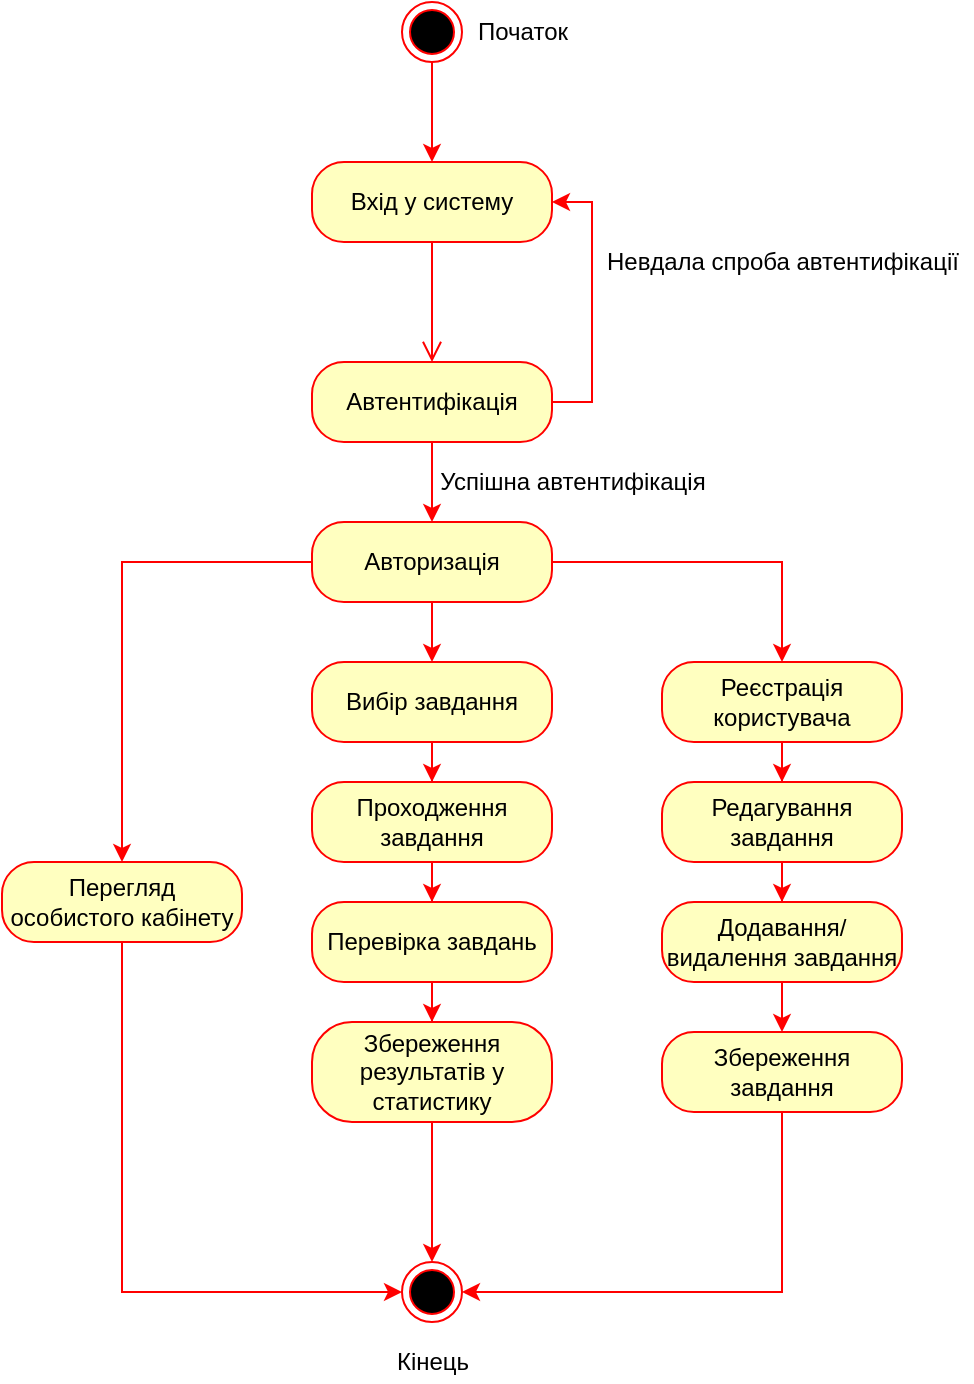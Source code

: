 <mxfile version="15.9.4" type="google"><diagram id="tOn6toFGCATm77FICRVL" name="Page-1"><mxGraphModel dx="1422" dy="754" grid="0" gridSize="10" guides="1" tooltips="1" connect="1" arrows="1" fold="1" page="1" pageScale="1" pageWidth="850" pageHeight="1100" math="0" shadow="0"><root><mxCell id="0"/><mxCell id="1" parent="0"/><mxCell id="FITXUuARWtLAHThcTWWu-36" style="edgeStyle=orthogonalEdgeStyle;rounded=0;orthogonalLoop=1;jettySize=auto;html=1;exitX=0.5;exitY=1;exitDx=0;exitDy=0;strokeColor=#FF0000;" parent="1" source="FITXUuARWtLAHThcTWWu-1" target="FITXUuARWtLAHThcTWWu-3" edge="1"><mxGeometry relative="1" as="geometry"/></mxCell><mxCell id="FITXUuARWtLAHThcTWWu-1" value="" style="ellipse;html=1;shape=endState;fillColor=#000000;strokeColor=#ff0000;" parent="1" vertex="1"><mxGeometry x="380" y="200" width="30" height="30" as="geometry"/></mxCell><mxCell id="FITXUuARWtLAHThcTWWu-2" value="Початок" style="text;html=1;align=center;verticalAlign=middle;resizable=0;points=[];autosize=1;strokeColor=none;fillColor=none;" parent="1" vertex="1"><mxGeometry x="410" y="205" width="60" height="20" as="geometry"/></mxCell><mxCell id="FITXUuARWtLAHThcTWWu-3" value="Вхід у систему" style="rounded=1;whiteSpace=wrap;html=1;arcSize=40;fontColor=#000000;fillColor=#ffffc0;strokeColor=#ff0000;" parent="1" vertex="1"><mxGeometry x="335" y="280" width="120" height="40" as="geometry"/></mxCell><mxCell id="FITXUuARWtLAHThcTWWu-4" value="" style="edgeStyle=orthogonalEdgeStyle;html=1;verticalAlign=bottom;endArrow=open;endSize=8;strokeColor=#ff0000;rounded=0;" parent="1" source="FITXUuARWtLAHThcTWWu-3" edge="1"><mxGeometry relative="1" as="geometry"><mxPoint x="395" y="380" as="targetPoint"/></mxGeometry></mxCell><mxCell id="FITXUuARWtLAHThcTWWu-6" style="edgeStyle=orthogonalEdgeStyle;rounded=0;orthogonalLoop=1;jettySize=auto;html=1;exitX=1;exitY=0.5;exitDx=0;exitDy=0;entryX=1;entryY=0.5;entryDx=0;entryDy=0;strokeColor=#FF0000;" parent="1" source="FITXUuARWtLAHThcTWWu-5" target="FITXUuARWtLAHThcTWWu-3" edge="1"><mxGeometry relative="1" as="geometry"/></mxCell><mxCell id="FITXUuARWtLAHThcTWWu-11" style="edgeStyle=orthogonalEdgeStyle;rounded=0;orthogonalLoop=1;jettySize=auto;html=1;exitX=0.5;exitY=1;exitDx=0;exitDy=0;entryX=0.5;entryY=0;entryDx=0;entryDy=0;strokeColor=#FF0000;" parent="1" source="FITXUuARWtLAHThcTWWu-5" target="FITXUuARWtLAHThcTWWu-10" edge="1"><mxGeometry relative="1" as="geometry"/></mxCell><mxCell id="FITXUuARWtLAHThcTWWu-5" value="Автентифікація" style="rounded=1;whiteSpace=wrap;html=1;arcSize=40;fontColor=#000000;fillColor=#ffffc0;strokeColor=#ff0000;" parent="1" vertex="1"><mxGeometry x="335" y="380" width="120" height="40" as="geometry"/></mxCell><mxCell id="FITXUuARWtLAHThcTWWu-7" value="Невдала спроба автентифікації" style="text;html=1;align=center;verticalAlign=middle;resizable=0;points=[];autosize=1;strokeColor=none;fillColor=none;" parent="1" vertex="1"><mxGeometry x="475" y="320" width="190" height="20" as="geometry"/></mxCell><mxCell id="FITXUuARWtLAHThcTWWu-24" style="edgeStyle=orthogonalEdgeStyle;rounded=0;orthogonalLoop=1;jettySize=auto;html=1;exitX=0.5;exitY=1;exitDx=0;exitDy=0;entryX=0.5;entryY=0;entryDx=0;entryDy=0;strokeColor=#FF0000;" parent="1" source="FITXUuARWtLAHThcTWWu-10" target="FITXUuARWtLAHThcTWWu-13" edge="1"><mxGeometry relative="1" as="geometry"/></mxCell><mxCell id="FITXUuARWtLAHThcTWWu-29" style="edgeStyle=orthogonalEdgeStyle;rounded=0;orthogonalLoop=1;jettySize=auto;html=1;exitX=1;exitY=0.5;exitDx=0;exitDy=0;strokeColor=#FF0000;" parent="1" source="FITXUuARWtLAHThcTWWu-10" target="FITXUuARWtLAHThcTWWu-14" edge="1"><mxGeometry relative="1" as="geometry"/></mxCell><mxCell id="FITXUuARWtLAHThcTWWu-35" style="edgeStyle=orthogonalEdgeStyle;rounded=0;orthogonalLoop=1;jettySize=auto;html=1;exitX=0;exitY=0.5;exitDx=0;exitDy=0;strokeColor=#FF0000;" parent="1" source="FITXUuARWtLAHThcTWWu-10" target="FITXUuARWtLAHThcTWWu-15" edge="1"><mxGeometry relative="1" as="geometry"/></mxCell><mxCell id="FITXUuARWtLAHThcTWWu-10" value="Авторизація" style="rounded=1;whiteSpace=wrap;html=1;arcSize=40;fontColor=#000000;fillColor=#ffffc0;strokeColor=#ff0000;" parent="1" vertex="1"><mxGeometry x="335" y="460" width="120" height="40" as="geometry"/></mxCell><mxCell id="FITXUuARWtLAHThcTWWu-12" value="Успішна автентифікація" style="text;html=1;align=center;verticalAlign=middle;resizable=0;points=[];autosize=1;strokeColor=none;fillColor=none;" parent="1" vertex="1"><mxGeometry x="390" y="430" width="150" height="20" as="geometry"/></mxCell><mxCell id="FITXUuARWtLAHThcTWWu-25" style="edgeStyle=orthogonalEdgeStyle;rounded=0;orthogonalLoop=1;jettySize=auto;html=1;exitX=0.5;exitY=1;exitDx=0;exitDy=0;strokeColor=#FF0000;" parent="1" source="FITXUuARWtLAHThcTWWu-13" target="FITXUuARWtLAHThcTWWu-16" edge="1"><mxGeometry relative="1" as="geometry"/></mxCell><mxCell id="FITXUuARWtLAHThcTWWu-13" value="Вибір завдання" style="rounded=1;whiteSpace=wrap;html=1;arcSize=40;fontColor=#000000;fillColor=#ffffc0;strokeColor=#ff0000;" parent="1" vertex="1"><mxGeometry x="335" y="530" width="120" height="40" as="geometry"/></mxCell><mxCell id="FITXUuARWtLAHThcTWWu-30" style="edgeStyle=orthogonalEdgeStyle;rounded=0;orthogonalLoop=1;jettySize=auto;html=1;exitX=0.5;exitY=1;exitDx=0;exitDy=0;strokeColor=#FF0000;" parent="1" source="FITXUuARWtLAHThcTWWu-14" target="FITXUuARWtLAHThcTWWu-19" edge="1"><mxGeometry relative="1" as="geometry"/></mxCell><mxCell id="FITXUuARWtLAHThcTWWu-14" value="Реєстрація користувача" style="rounded=1;whiteSpace=wrap;html=1;arcSize=40;fontColor=#000000;fillColor=#ffffc0;strokeColor=#ff0000;" parent="1" vertex="1"><mxGeometry x="510" y="530" width="120" height="40" as="geometry"/></mxCell><mxCell id="FITXUuARWtLAHThcTWWu-34" style="edgeStyle=orthogonalEdgeStyle;rounded=0;orthogonalLoop=1;jettySize=auto;html=1;exitX=0.5;exitY=1;exitDx=0;exitDy=0;entryX=0;entryY=0.5;entryDx=0;entryDy=0;strokeColor=#FF0000;" parent="1" source="FITXUuARWtLAHThcTWWu-15" target="FITXUuARWtLAHThcTWWu-22" edge="1"><mxGeometry relative="1" as="geometry"/></mxCell><mxCell id="FITXUuARWtLAHThcTWWu-15" value="Перегляд особистого кабінету" style="rounded=1;whiteSpace=wrap;html=1;arcSize=40;fontColor=#000000;fillColor=#ffffc0;strokeColor=#ff0000;" parent="1" vertex="1"><mxGeometry x="180" y="630" width="120" height="40" as="geometry"/></mxCell><mxCell id="FITXUuARWtLAHThcTWWu-26" style="edgeStyle=orthogonalEdgeStyle;rounded=0;orthogonalLoop=1;jettySize=auto;html=1;exitX=0.5;exitY=1;exitDx=0;exitDy=0;strokeColor=#FF0000;" parent="1" source="FITXUuARWtLAHThcTWWu-16" target="FITXUuARWtLAHThcTWWu-17" edge="1"><mxGeometry relative="1" as="geometry"/></mxCell><mxCell id="FITXUuARWtLAHThcTWWu-16" value="Проходження завдання" style="rounded=1;whiteSpace=wrap;html=1;arcSize=40;fontColor=#000000;fillColor=#ffffc0;strokeColor=#ff0000;" parent="1" vertex="1"><mxGeometry x="335" y="590" width="120" height="40" as="geometry"/></mxCell><mxCell id="FITXUuARWtLAHThcTWWu-27" style="edgeStyle=orthogonalEdgeStyle;rounded=0;orthogonalLoop=1;jettySize=auto;html=1;exitX=0.5;exitY=1;exitDx=0;exitDy=0;strokeColor=#FF0000;" parent="1" source="FITXUuARWtLAHThcTWWu-17" target="FITXUuARWtLAHThcTWWu-18" edge="1"><mxGeometry relative="1" as="geometry"/></mxCell><mxCell id="FITXUuARWtLAHThcTWWu-17" value="Перевірка завдань" style="rounded=1;whiteSpace=wrap;html=1;arcSize=40;fontColor=#000000;fillColor=#ffffc0;strokeColor=#ff0000;" parent="1" vertex="1"><mxGeometry x="335" y="650" width="120" height="40" as="geometry"/></mxCell><mxCell id="FITXUuARWtLAHThcTWWu-28" style="edgeStyle=orthogonalEdgeStyle;rounded=0;orthogonalLoop=1;jettySize=auto;html=1;exitX=0.5;exitY=1;exitDx=0;exitDy=0;strokeColor=#FF0000;" parent="1" source="FITXUuARWtLAHThcTWWu-18" target="FITXUuARWtLAHThcTWWu-22" edge="1"><mxGeometry relative="1" as="geometry"/></mxCell><mxCell id="FITXUuARWtLAHThcTWWu-18" value="Збереження результатів у статистику" style="rounded=1;whiteSpace=wrap;html=1;arcSize=40;fontColor=#000000;fillColor=#ffffc0;strokeColor=#ff0000;" parent="1" vertex="1"><mxGeometry x="335" y="710" width="120" height="50" as="geometry"/></mxCell><mxCell id="FITXUuARWtLAHThcTWWu-31" style="edgeStyle=orthogonalEdgeStyle;rounded=0;orthogonalLoop=1;jettySize=auto;html=1;exitX=0.5;exitY=1;exitDx=0;exitDy=0;strokeColor=#FF0000;" parent="1" source="FITXUuARWtLAHThcTWWu-19" target="FITXUuARWtLAHThcTWWu-20" edge="1"><mxGeometry relative="1" as="geometry"/></mxCell><mxCell id="FITXUuARWtLAHThcTWWu-19" value="Редагування завдання" style="rounded=1;whiteSpace=wrap;html=1;arcSize=40;fontColor=#000000;fillColor=#ffffc0;strokeColor=#ff0000;" parent="1" vertex="1"><mxGeometry x="510" y="590" width="120" height="40" as="geometry"/></mxCell><mxCell id="FITXUuARWtLAHThcTWWu-32" style="edgeStyle=orthogonalEdgeStyle;rounded=0;orthogonalLoop=1;jettySize=auto;html=1;exitX=0.5;exitY=1;exitDx=0;exitDy=0;strokeColor=#FF0000;" parent="1" source="FITXUuARWtLAHThcTWWu-20" target="FITXUuARWtLAHThcTWWu-21" edge="1"><mxGeometry relative="1" as="geometry"/></mxCell><mxCell id="FITXUuARWtLAHThcTWWu-20" value="Додавання/видалення завдання" style="rounded=1;whiteSpace=wrap;html=1;arcSize=40;fontColor=#000000;fillColor=#ffffc0;strokeColor=#ff0000;" parent="1" vertex="1"><mxGeometry x="510" y="650" width="120" height="40" as="geometry"/></mxCell><mxCell id="FITXUuARWtLAHThcTWWu-33" style="edgeStyle=orthogonalEdgeStyle;rounded=0;orthogonalLoop=1;jettySize=auto;html=1;exitX=0.5;exitY=1;exitDx=0;exitDy=0;entryX=1;entryY=0.5;entryDx=0;entryDy=0;strokeColor=#FF0000;" parent="1" source="FITXUuARWtLAHThcTWWu-21" target="FITXUuARWtLAHThcTWWu-22" edge="1"><mxGeometry relative="1" as="geometry"/></mxCell><mxCell id="FITXUuARWtLAHThcTWWu-21" value="Збереження завдання" style="rounded=1;whiteSpace=wrap;html=1;arcSize=40;fontColor=#000000;fillColor=#ffffc0;strokeColor=#ff0000;" parent="1" vertex="1"><mxGeometry x="510" y="715" width="120" height="40" as="geometry"/></mxCell><mxCell id="FITXUuARWtLAHThcTWWu-22" value="" style="ellipse;html=1;shape=endState;fillColor=#000000;strokeColor=#ff0000;" parent="1" vertex="1"><mxGeometry x="380" y="830" width="30" height="30" as="geometry"/></mxCell><mxCell id="FITXUuARWtLAHThcTWWu-23" value="Кінець" style="text;html=1;align=center;verticalAlign=middle;resizable=0;points=[];autosize=1;strokeColor=none;fillColor=none;" parent="1" vertex="1"><mxGeometry x="370" y="870" width="50" height="20" as="geometry"/></mxCell></root></mxGraphModel></diagram></mxfile>